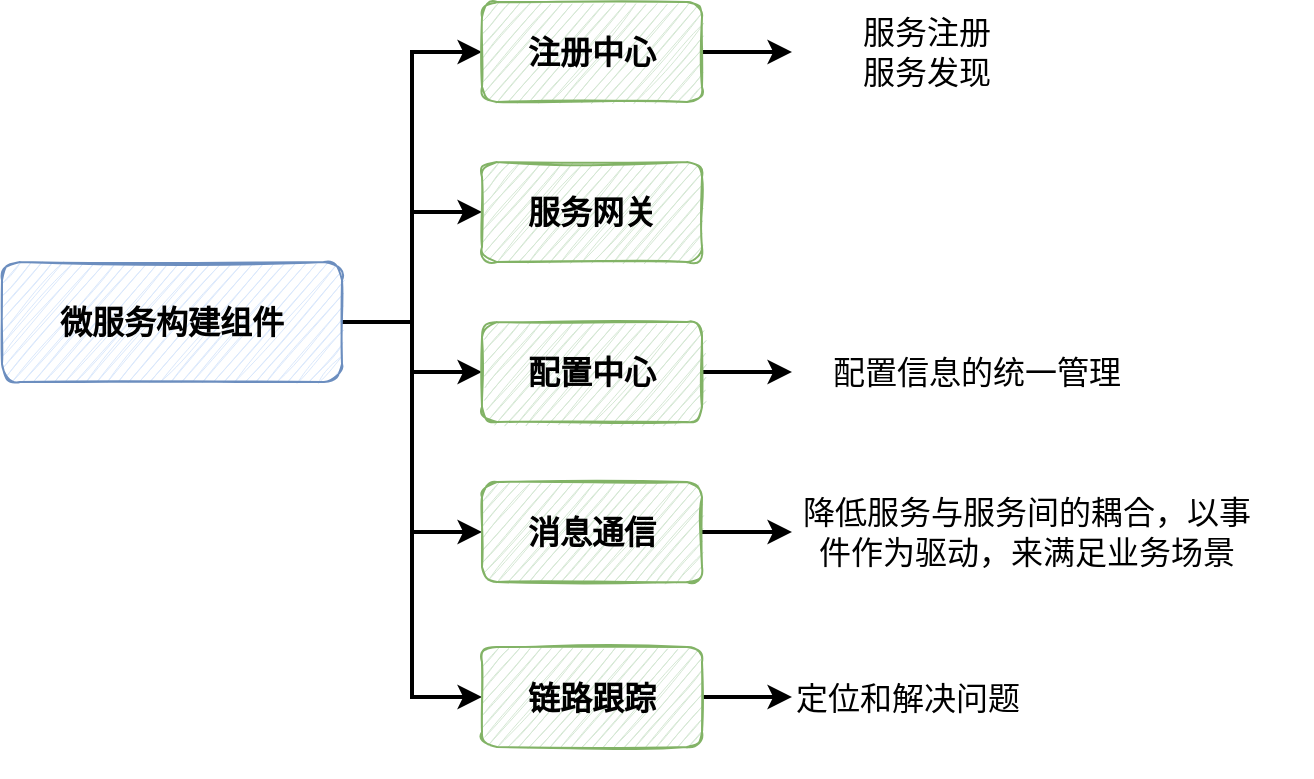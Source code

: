 <mxfile version="20.3.0" type="device"><diagram id="Jqc0pNZaaVELtfqodvso" name="第 1 页"><mxGraphModel dx="1152" dy="762" grid="1" gridSize="10" guides="1" tooltips="1" connect="1" arrows="1" fold="1" page="1" pageScale="1" pageWidth="1169" pageHeight="827" math="0" shadow="0"><root><mxCell id="0"/><mxCell id="1" parent="0"/><mxCell id="agTTt30FJLHiAx9CCglc-5" style="edgeStyle=orthogonalEdgeStyle;rounded=0;orthogonalLoop=1;jettySize=auto;html=1;entryX=0;entryY=0.5;entryDx=0;entryDy=0;strokeWidth=2;fontSize=16;" parent="1" source="agTTt30FJLHiAx9CCglc-1" target="agTTt30FJLHiAx9CCglc-2" edge="1"><mxGeometry relative="1" as="geometry"/></mxCell><mxCell id="agTTt30FJLHiAx9CCglc-12" style="edgeStyle=orthogonalEdgeStyle;rounded=0;orthogonalLoop=1;jettySize=auto;html=1;strokeWidth=2;fontSize=16;" parent="1" source="agTTt30FJLHiAx9CCglc-1" target="agTTt30FJLHiAx9CCglc-10" edge="1"><mxGeometry relative="1" as="geometry"/></mxCell><mxCell id="agTTt30FJLHiAx9CCglc-15" style="edgeStyle=orthogonalEdgeStyle;rounded=0;orthogonalLoop=1;jettySize=auto;html=1;entryX=0;entryY=0.5;entryDx=0;entryDy=0;strokeWidth=2;fontSize=16;" parent="1" source="agTTt30FJLHiAx9CCglc-1" target="agTTt30FJLHiAx9CCglc-14" edge="1"><mxGeometry relative="1" as="geometry"/></mxCell><mxCell id="agTTt30FJLHiAx9CCglc-19" style="edgeStyle=orthogonalEdgeStyle;rounded=0;orthogonalLoop=1;jettySize=auto;html=1;entryX=0;entryY=0.5;entryDx=0;entryDy=0;strokeWidth=2;fontSize=16;" parent="1" source="agTTt30FJLHiAx9CCglc-1" target="agTTt30FJLHiAx9CCglc-18" edge="1"><mxGeometry relative="1" as="geometry"/></mxCell><mxCell id="agTTt30FJLHiAx9CCglc-28" style="edgeStyle=orthogonalEdgeStyle;rounded=0;orthogonalLoop=1;jettySize=auto;html=1;entryX=0;entryY=0.5;entryDx=0;entryDy=0;strokeWidth=2;fontSize=16;" parent="1" source="agTTt30FJLHiAx9CCglc-1" target="agTTt30FJLHiAx9CCglc-27" edge="1"><mxGeometry relative="1" as="geometry"/></mxCell><mxCell id="agTTt30FJLHiAx9CCglc-1" value="&lt;font style=&quot;font-size: 16px;&quot;&gt;&lt;b&gt;微服务构建组件&lt;/b&gt;&lt;/font&gt;" style="rounded=1;whiteSpace=wrap;html=1;sketch=1;fillColor=#dae8fc;strokeColor=#6c8ebf;" parent="1" vertex="1"><mxGeometry x="160" y="210" width="170" height="60" as="geometry"/></mxCell><mxCell id="agTTt30FJLHiAx9CCglc-4" style="edgeStyle=orthogonalEdgeStyle;rounded=0;orthogonalLoop=1;jettySize=auto;html=1;fontSize=16;strokeWidth=2;" parent="1" source="agTTt30FJLHiAx9CCglc-2" target="agTTt30FJLHiAx9CCglc-3" edge="1"><mxGeometry relative="1" as="geometry"/></mxCell><mxCell id="agTTt30FJLHiAx9CCglc-2" value="&lt;font style=&quot;font-size: 16px;&quot;&gt;&lt;b&gt;注册中心&lt;/b&gt;&lt;/font&gt;" style="rounded=1;whiteSpace=wrap;html=1;sketch=1;fillColor=#d5e8d4;strokeColor=#82b366;" parent="1" vertex="1"><mxGeometry x="400" y="80" width="110" height="50" as="geometry"/></mxCell><mxCell id="agTTt30FJLHiAx9CCglc-3" value="服务注册&lt;br&gt;服务发现" style="text;html=1;strokeColor=none;fillColor=none;align=center;verticalAlign=middle;whiteSpace=wrap;rounded=0;sketch=1;fontSize=16;" parent="1" vertex="1"><mxGeometry x="555" y="90" width="135" height="30" as="geometry"/></mxCell><mxCell id="agTTt30FJLHiAx9CCglc-10" value="&lt;span style=&quot;font-size: 16px;&quot;&gt;&lt;b&gt;服务网关&lt;/b&gt;&lt;/span&gt;" style="rounded=1;whiteSpace=wrap;html=1;sketch=1;fillColor=#d5e8d4;strokeColor=#82b366;" parent="1" vertex="1"><mxGeometry x="400" y="160" width="110" height="50" as="geometry"/></mxCell><mxCell id="agTTt30FJLHiAx9CCglc-17" style="edgeStyle=orthogonalEdgeStyle;rounded=0;orthogonalLoop=1;jettySize=auto;html=1;strokeWidth=2;fontSize=16;" parent="1" source="agTTt30FJLHiAx9CCglc-14" target="agTTt30FJLHiAx9CCglc-16" edge="1"><mxGeometry relative="1" as="geometry"/></mxCell><mxCell id="agTTt30FJLHiAx9CCglc-14" value="&lt;span style=&quot;font-size: 16px;&quot;&gt;&lt;b&gt;配置中心&lt;/b&gt;&lt;/span&gt;" style="rounded=1;whiteSpace=wrap;html=1;sketch=1;fillColor=#d5e8d4;strokeColor=#82b366;" parent="1" vertex="1"><mxGeometry x="400" y="240" width="110" height="50" as="geometry"/></mxCell><mxCell id="agTTt30FJLHiAx9CCglc-16" value="配置信息的统一管理" style="text;html=1;strokeColor=none;fillColor=none;align=center;verticalAlign=middle;whiteSpace=wrap;rounded=0;sketch=1;fontSize=16;" parent="1" vertex="1"><mxGeometry x="555" y="205" width="185" height="120" as="geometry"/></mxCell><mxCell id="agTTt30FJLHiAx9CCglc-21" style="edgeStyle=orthogonalEdgeStyle;rounded=0;orthogonalLoop=1;jettySize=auto;html=1;strokeWidth=2;fontSize=16;" parent="1" source="agTTt30FJLHiAx9CCglc-18" target="agTTt30FJLHiAx9CCglc-20" edge="1"><mxGeometry relative="1" as="geometry"/></mxCell><mxCell id="agTTt30FJLHiAx9CCglc-18" value="&lt;span style=&quot;font-size: 16px;&quot;&gt;&lt;b&gt;消息通信&lt;/b&gt;&lt;/span&gt;" style="rounded=1;whiteSpace=wrap;html=1;sketch=1;fillColor=#d5e8d4;strokeColor=#82b366;" parent="1" vertex="1"><mxGeometry x="400" y="320" width="110" height="50" as="geometry"/></mxCell><mxCell id="agTTt30FJLHiAx9CCglc-20" value="降低服务与服务间的耦合，以事件作为驱动，来满足业务场景" style="text;html=1;strokeColor=none;fillColor=none;align=center;verticalAlign=middle;whiteSpace=wrap;rounded=0;sketch=1;fontSize=16;" parent="1" vertex="1"><mxGeometry x="555" y="302.5" width="235" height="85" as="geometry"/></mxCell><mxCell id="agTTt30FJLHiAx9CCglc-30" style="edgeStyle=orthogonalEdgeStyle;rounded=0;orthogonalLoop=1;jettySize=auto;html=1;strokeWidth=2;fontSize=16;" parent="1" source="agTTt30FJLHiAx9CCglc-27" target="agTTt30FJLHiAx9CCglc-29" edge="1"><mxGeometry relative="1" as="geometry"/></mxCell><mxCell id="agTTt30FJLHiAx9CCglc-27" value="&lt;span style=&quot;font-size: 16px;&quot;&gt;&lt;b&gt;链路跟踪&lt;/b&gt;&lt;/span&gt;" style="rounded=1;whiteSpace=wrap;html=1;sketch=1;fillColor=#d5e8d4;strokeColor=#82b366;" parent="1" vertex="1"><mxGeometry x="400" y="402.5" width="110" height="50" as="geometry"/></mxCell><mxCell id="agTTt30FJLHiAx9CCglc-29" value="定位和解决问题" style="text;html=1;strokeColor=none;fillColor=none;align=left;verticalAlign=middle;whiteSpace=wrap;rounded=0;sketch=1;fontSize=16;" parent="1" vertex="1"><mxGeometry x="555" y="387.5" width="260" height="80" as="geometry"/></mxCell></root></mxGraphModel></diagram></mxfile>